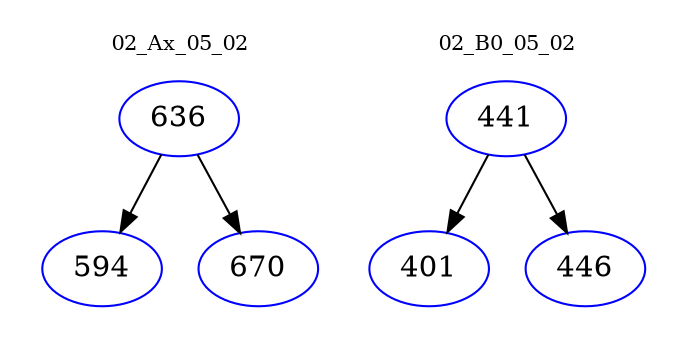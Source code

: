 digraph{
subgraph cluster_0 {
color = white
label = "02_Ax_05_02";
fontsize=10;
T0_636 [label="636", color="blue"]
T0_636 -> T0_594 [color="black"]
T0_594 [label="594", color="blue"]
T0_636 -> T0_670 [color="black"]
T0_670 [label="670", color="blue"]
}
subgraph cluster_1 {
color = white
label = "02_B0_05_02";
fontsize=10;
T1_441 [label="441", color="blue"]
T1_441 -> T1_401 [color="black"]
T1_401 [label="401", color="blue"]
T1_441 -> T1_446 [color="black"]
T1_446 [label="446", color="blue"]
}
}
